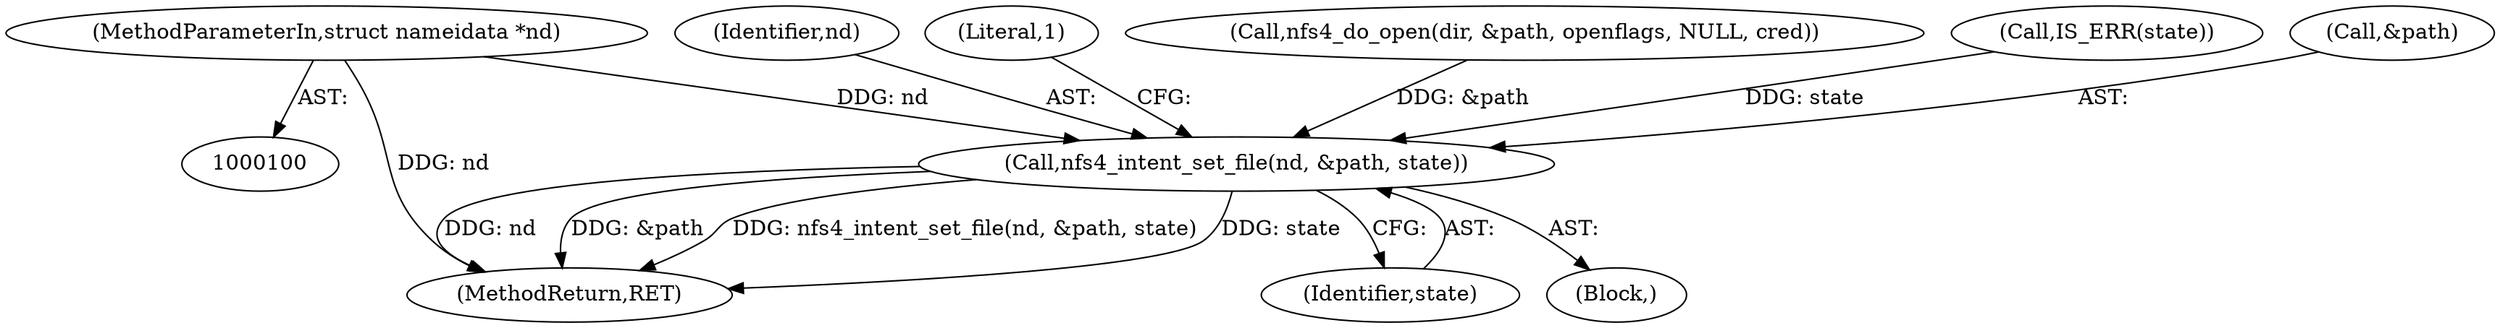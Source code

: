 digraph "0_linux_dc0b027dfadfcb8a5504f7d8052754bf8d501ab9_16@pointer" {
"1000104" [label="(MethodParameterIn,struct nameidata *nd)"];
"1000165" [label="(Call,nfs4_intent_set_file(nd, &path, state))"];
"1000166" [label="(Identifier,nd)"];
"1000165" [label="(Call,nfs4_intent_set_file(nd, &path, state))"];
"1000171" [label="(Literal,1)"];
"1000120" [label="(Call,nfs4_do_open(dir, &path, openflags, NULL, cred))"];
"1000130" [label="(Call,IS_ERR(state))"];
"1000182" [label="(MethodReturn,RET)"];
"1000167" [label="(Call,&path)"];
"1000104" [label="(MethodParameterIn,struct nameidata *nd)"];
"1000169" [label="(Identifier,state)"];
"1000160" [label="(Block,)"];
"1000104" -> "1000100"  [label="AST: "];
"1000104" -> "1000182"  [label="DDG: nd"];
"1000104" -> "1000165"  [label="DDG: nd"];
"1000165" -> "1000160"  [label="AST: "];
"1000165" -> "1000169"  [label="CFG: "];
"1000166" -> "1000165"  [label="AST: "];
"1000167" -> "1000165"  [label="AST: "];
"1000169" -> "1000165"  [label="AST: "];
"1000171" -> "1000165"  [label="CFG: "];
"1000165" -> "1000182"  [label="DDG: state"];
"1000165" -> "1000182"  [label="DDG: nd"];
"1000165" -> "1000182"  [label="DDG: &path"];
"1000165" -> "1000182"  [label="DDG: nfs4_intent_set_file(nd, &path, state)"];
"1000120" -> "1000165"  [label="DDG: &path"];
"1000130" -> "1000165"  [label="DDG: state"];
}
